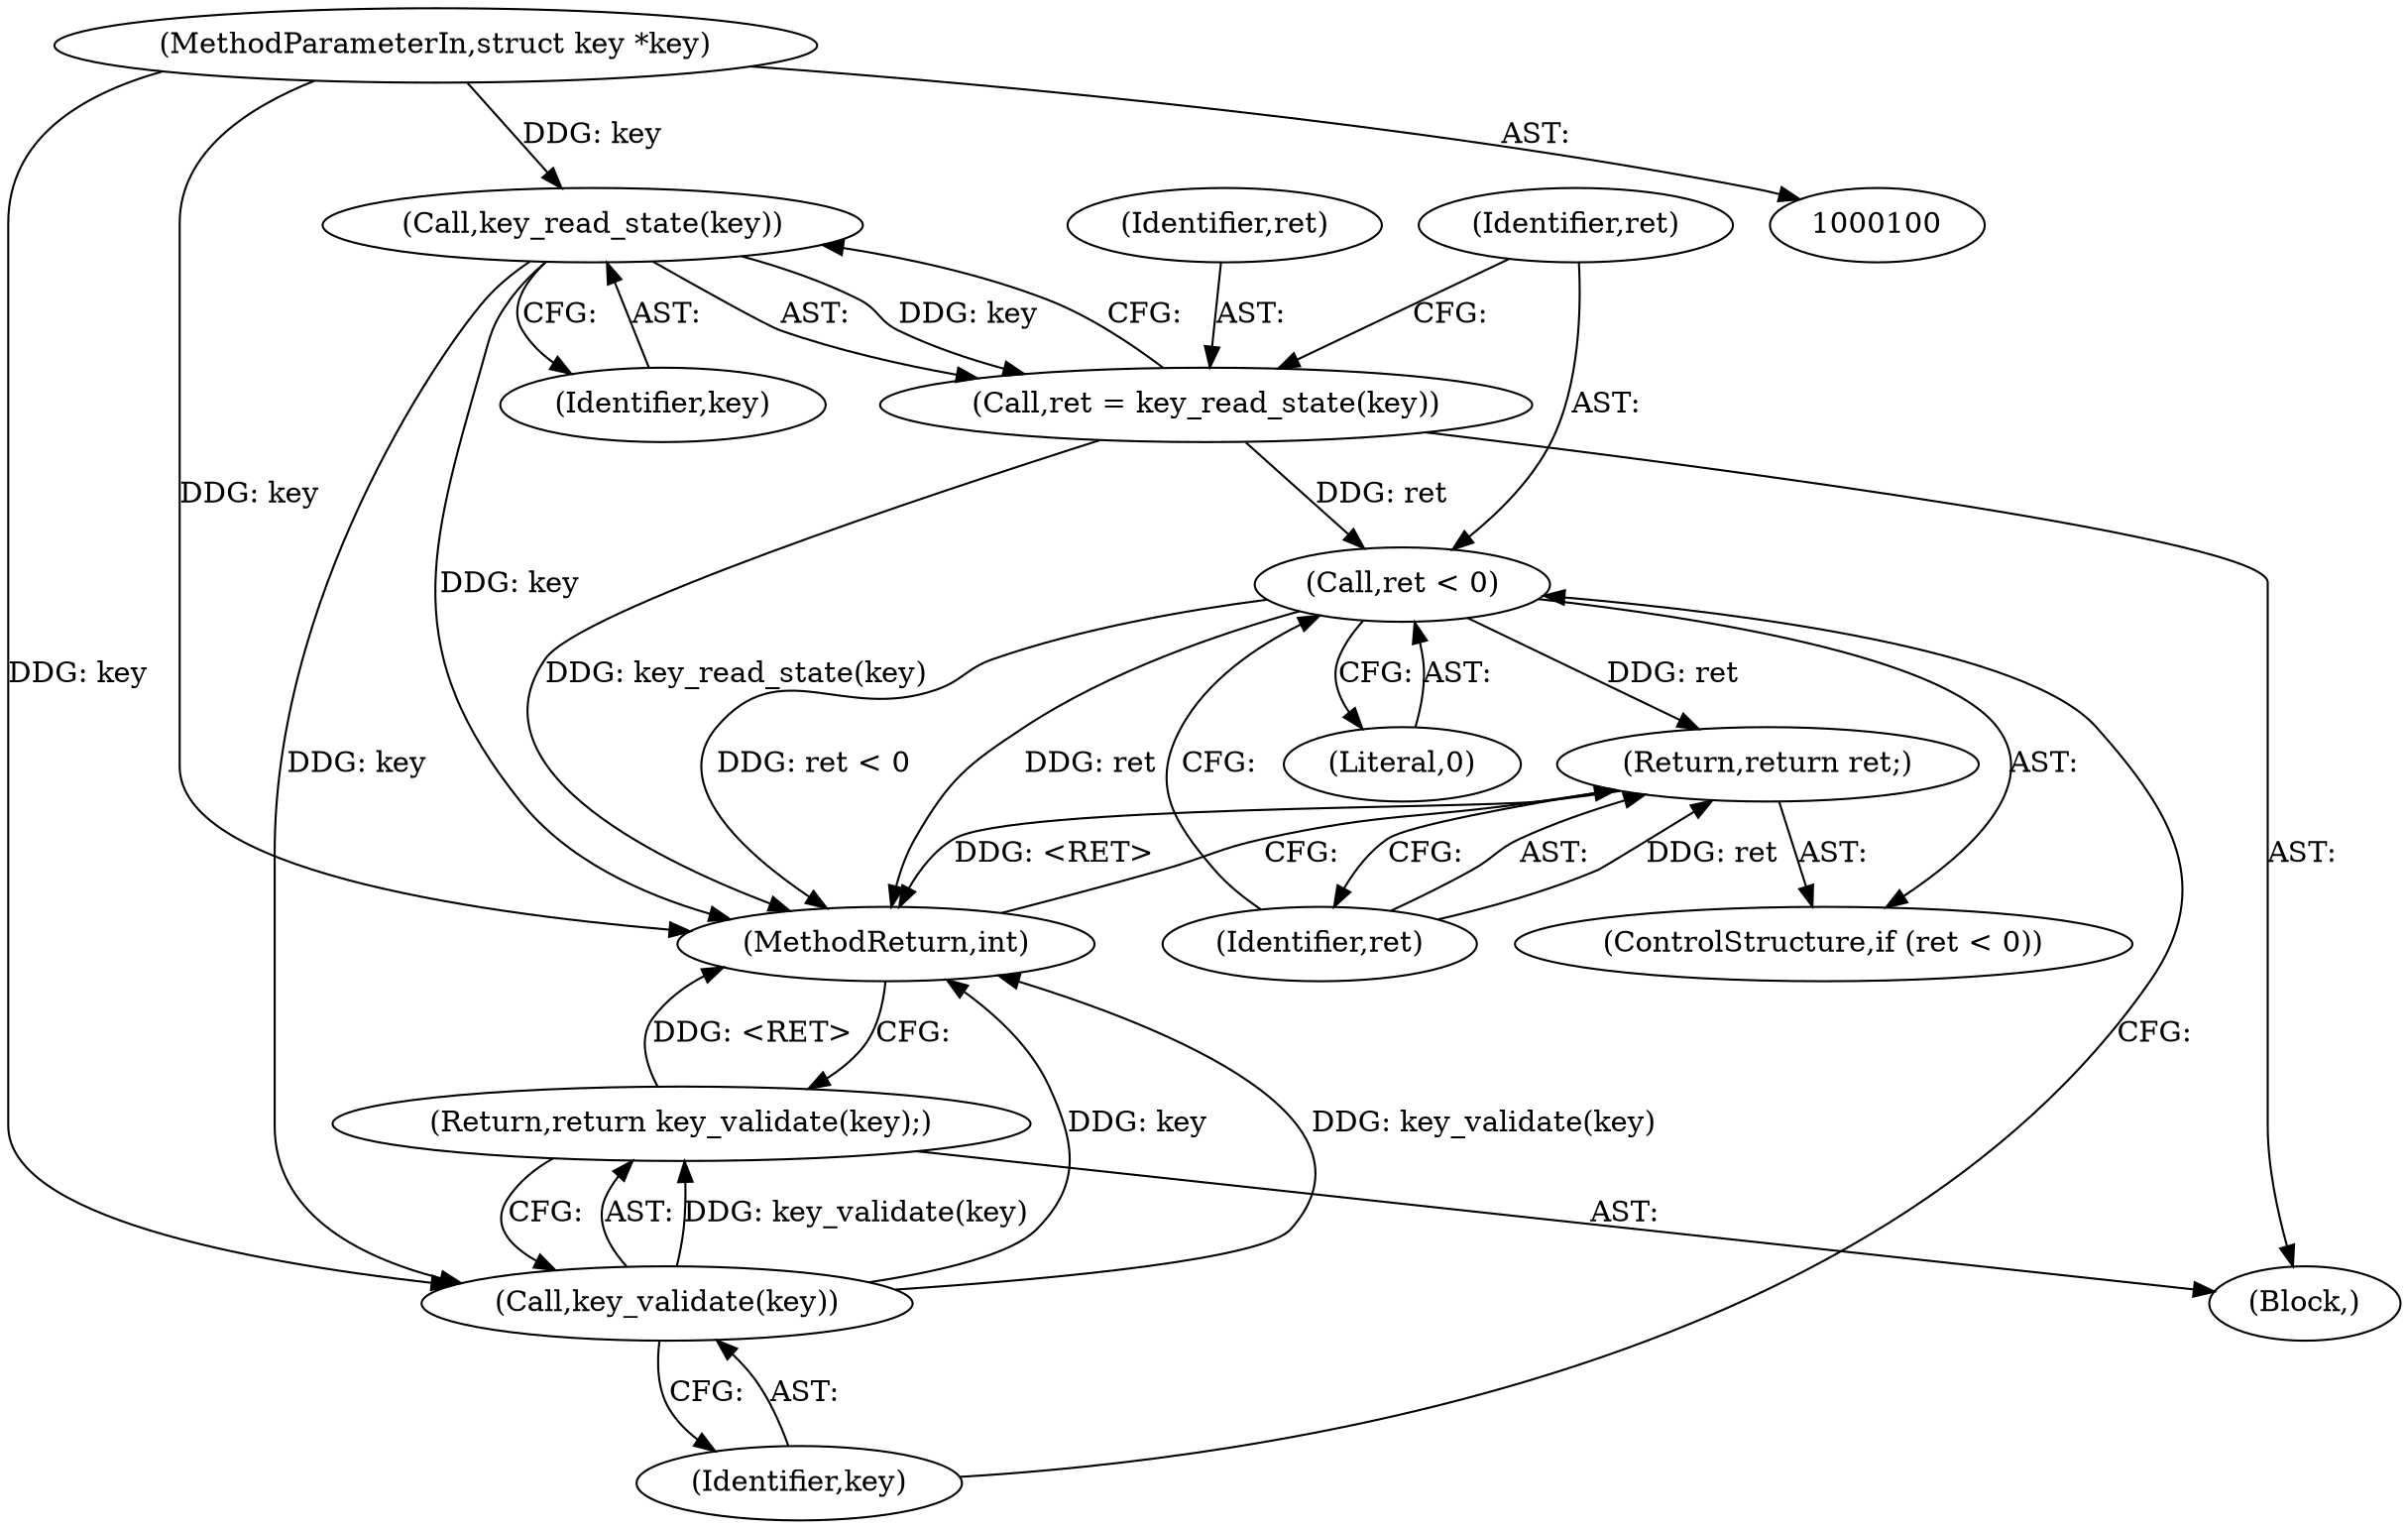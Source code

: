 digraph "0_linux_363b02dab09b3226f3bd1420dad9c72b79a42a76_14@API" {
"1000124" [label="(Call,key_read_state(key))"];
"1000101" [label="(MethodParameterIn,struct key *key)"];
"1000122" [label="(Call,ret = key_read_state(key))"];
"1000127" [label="(Call,ret < 0)"];
"1000130" [label="(Return,return ret;)"];
"1000133" [label="(Call,key_validate(key))"];
"1000132" [label="(Return,return key_validate(key);)"];
"1000122" [label="(Call,ret = key_read_state(key))"];
"1000134" [label="(Identifier,key)"];
"1000123" [label="(Identifier,ret)"];
"1000129" [label="(Literal,0)"];
"1000135" [label="(MethodReturn,int)"];
"1000125" [label="(Identifier,key)"];
"1000127" [label="(Call,ret < 0)"];
"1000101" [label="(MethodParameterIn,struct key *key)"];
"1000126" [label="(ControlStructure,if (ret < 0))"];
"1000132" [label="(Return,return key_validate(key);)"];
"1000128" [label="(Identifier,ret)"];
"1000131" [label="(Identifier,ret)"];
"1000133" [label="(Call,key_validate(key))"];
"1000124" [label="(Call,key_read_state(key))"];
"1000130" [label="(Return,return ret;)"];
"1000103" [label="(Block,)"];
"1000124" -> "1000122"  [label="AST: "];
"1000124" -> "1000125"  [label="CFG: "];
"1000125" -> "1000124"  [label="AST: "];
"1000122" -> "1000124"  [label="CFG: "];
"1000124" -> "1000135"  [label="DDG: key"];
"1000124" -> "1000122"  [label="DDG: key"];
"1000101" -> "1000124"  [label="DDG: key"];
"1000124" -> "1000133"  [label="DDG: key"];
"1000101" -> "1000100"  [label="AST: "];
"1000101" -> "1000135"  [label="DDG: key"];
"1000101" -> "1000133"  [label="DDG: key"];
"1000122" -> "1000103"  [label="AST: "];
"1000123" -> "1000122"  [label="AST: "];
"1000128" -> "1000122"  [label="CFG: "];
"1000122" -> "1000135"  [label="DDG: key_read_state(key)"];
"1000122" -> "1000127"  [label="DDG: ret"];
"1000127" -> "1000126"  [label="AST: "];
"1000127" -> "1000129"  [label="CFG: "];
"1000128" -> "1000127"  [label="AST: "];
"1000129" -> "1000127"  [label="AST: "];
"1000131" -> "1000127"  [label="CFG: "];
"1000134" -> "1000127"  [label="CFG: "];
"1000127" -> "1000135"  [label="DDG: ret < 0"];
"1000127" -> "1000135"  [label="DDG: ret"];
"1000127" -> "1000130"  [label="DDG: ret"];
"1000130" -> "1000126"  [label="AST: "];
"1000130" -> "1000131"  [label="CFG: "];
"1000131" -> "1000130"  [label="AST: "];
"1000135" -> "1000130"  [label="CFG: "];
"1000130" -> "1000135"  [label="DDG: <RET>"];
"1000131" -> "1000130"  [label="DDG: ret"];
"1000133" -> "1000132"  [label="AST: "];
"1000133" -> "1000134"  [label="CFG: "];
"1000134" -> "1000133"  [label="AST: "];
"1000132" -> "1000133"  [label="CFG: "];
"1000133" -> "1000135"  [label="DDG: key"];
"1000133" -> "1000135"  [label="DDG: key_validate(key)"];
"1000133" -> "1000132"  [label="DDG: key_validate(key)"];
"1000132" -> "1000103"  [label="AST: "];
"1000135" -> "1000132"  [label="CFG: "];
"1000132" -> "1000135"  [label="DDG: <RET>"];
}
